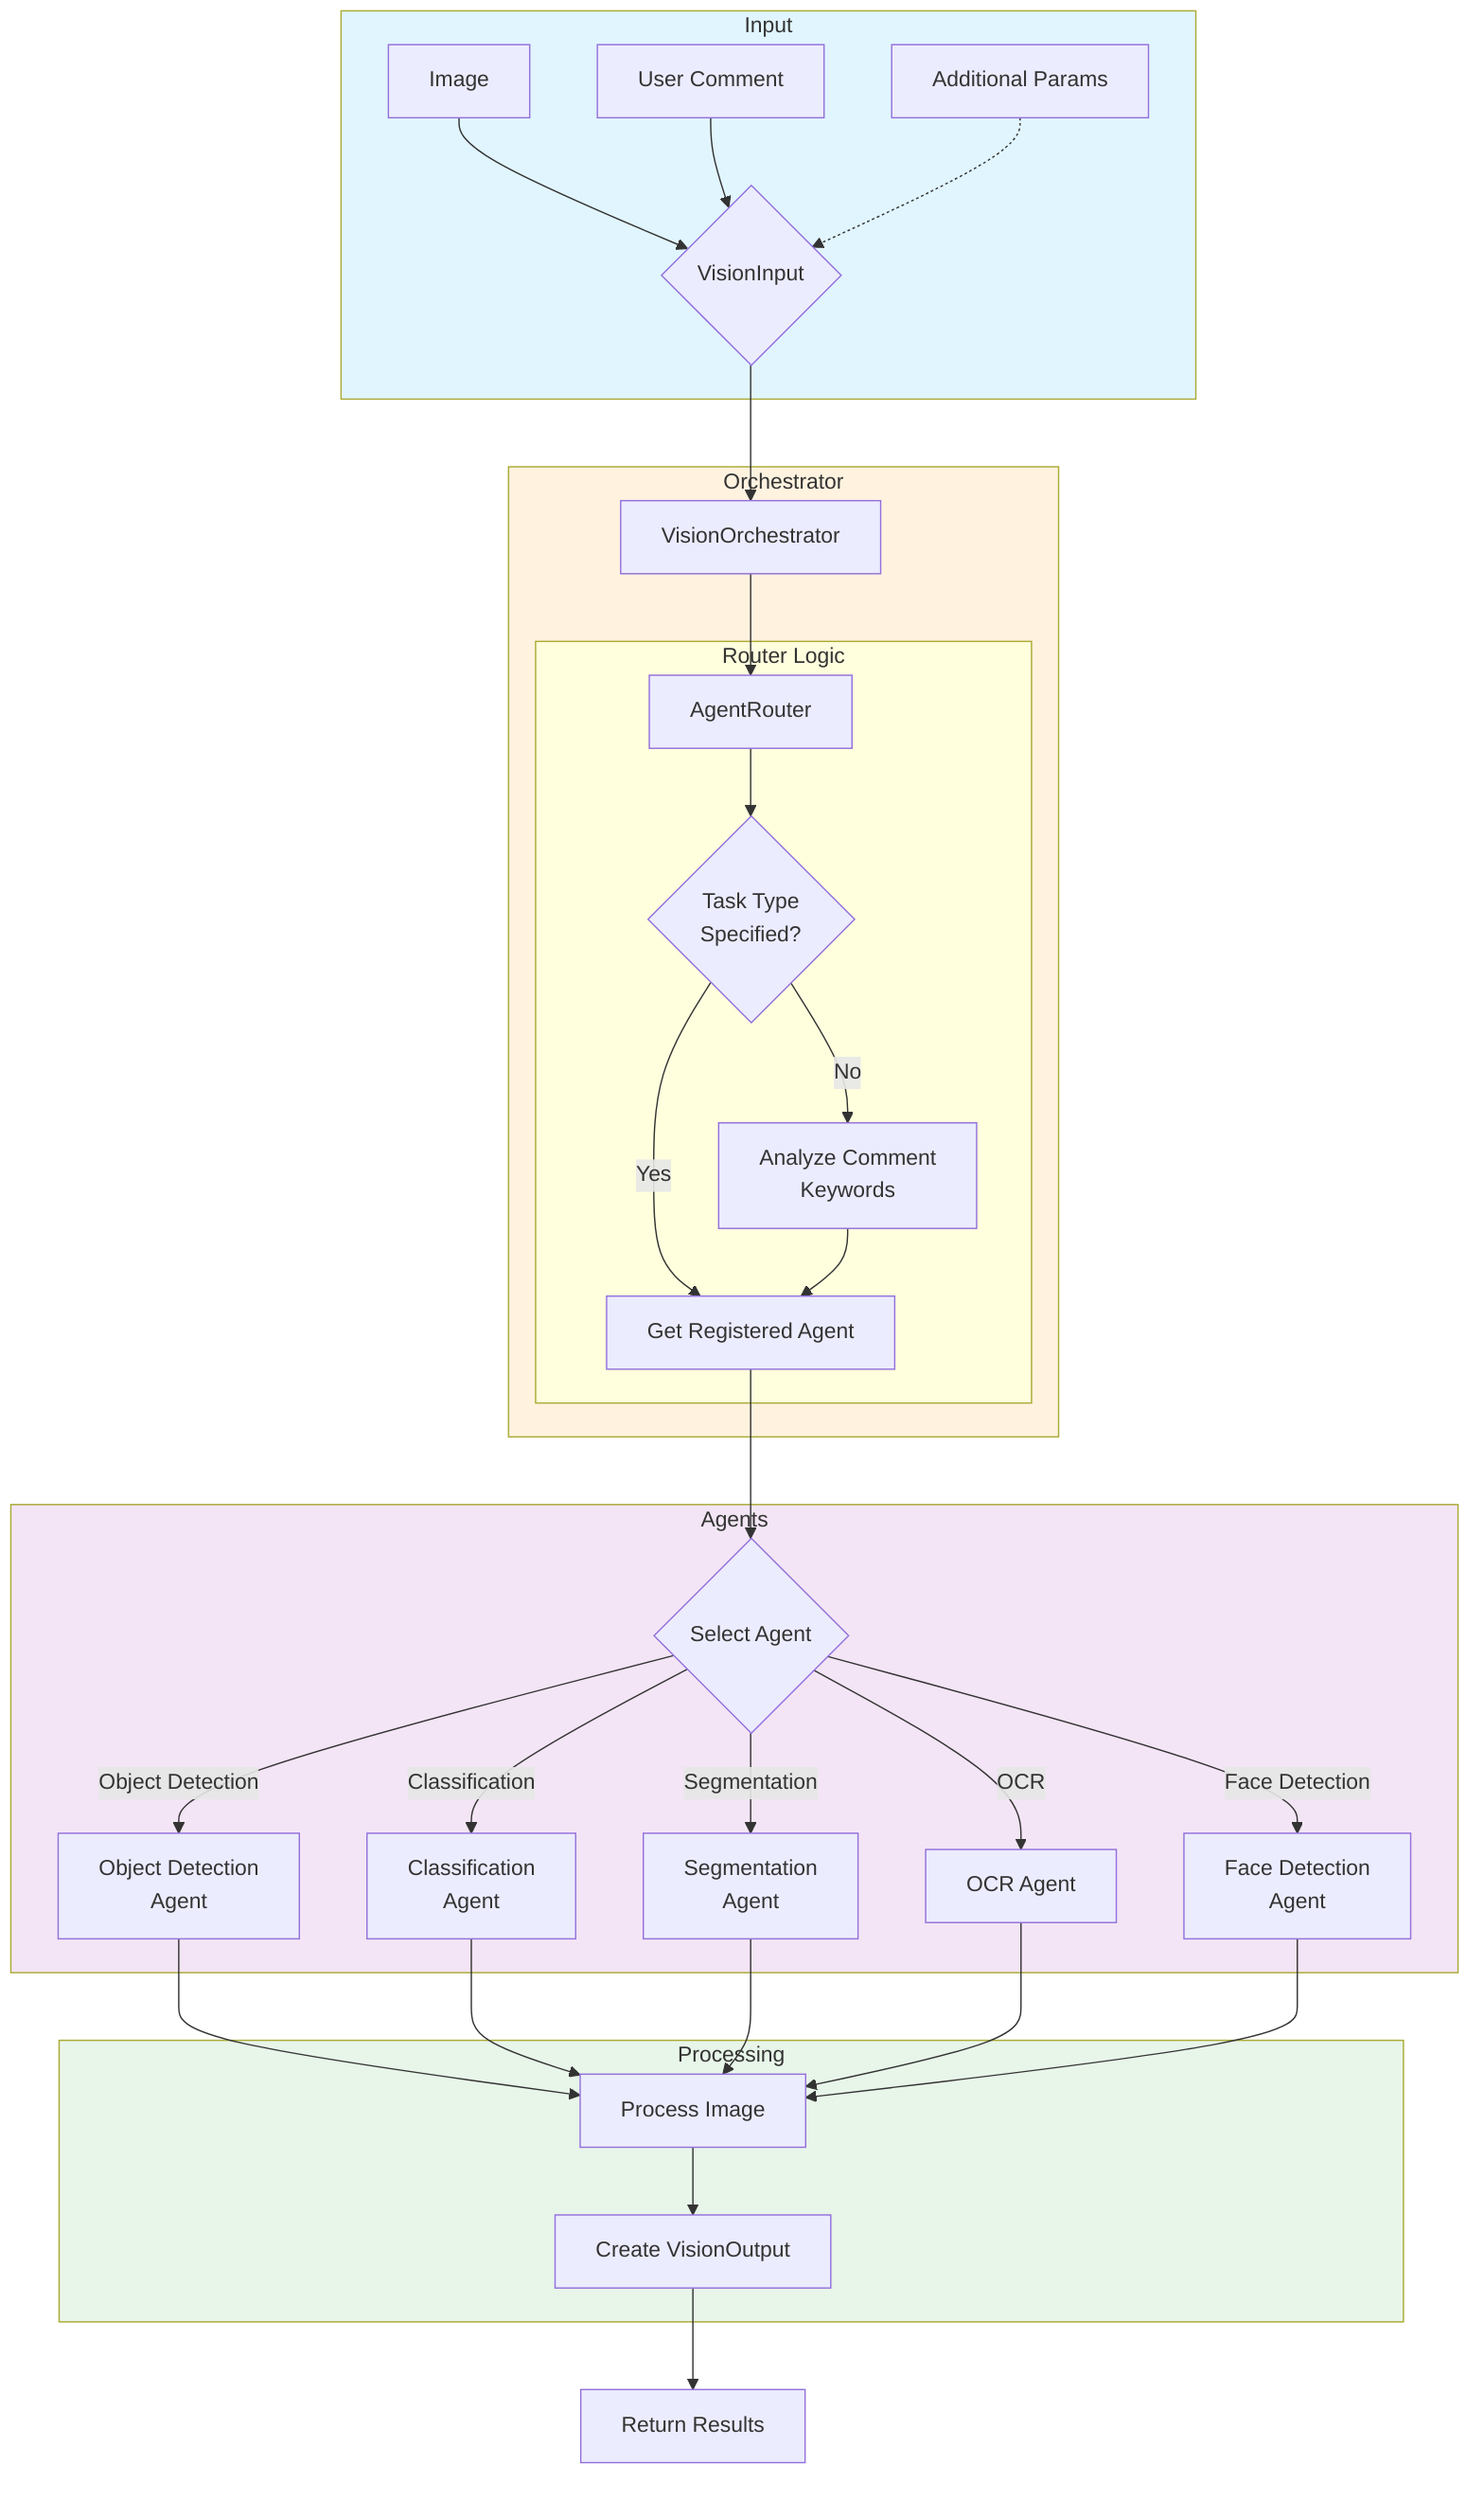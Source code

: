 flowchart TB
    subgraph Input
        A[Image] --> C{VisionInput}
        B[User Comment] --> C
        P[Additional Params] -.-> C
    end

    subgraph Orchestrator
        C --> D[VisionOrchestrator]
        D --> E[AgentRouter]

        subgraph Router Logic
            E --> F{Task Type\nSpecified?}
            F -->|Yes| H[Get Registered Agent]
            F -->|No| G[Analyze Comment\nKeywords]
            G --> H
        end
    end

    subgraph Agents
        H --> I{Select Agent}
        I -->|Object Detection| J[Object Detection\nAgent]
        I -->|Classification| K[Classification\nAgent]
        I -->|Segmentation| L[Segmentation\nAgent]
        I -->|OCR| M[OCR Agent]
        I -->|Face Detection| N[Face Detection\nAgent]
    end

    subgraph Processing
        J --> O[Process Image]
        K --> O
        L --> O
        M --> O
        N --> O
        O --> Q[Create VisionOutput]
    end

    Q --> R[Return Results]

    style Input fill:#e1f5fe
    style Orchestrator fill:#fff3e0
    style Agents fill:#f3e5f5
    style Processing fill:#e8f5e9